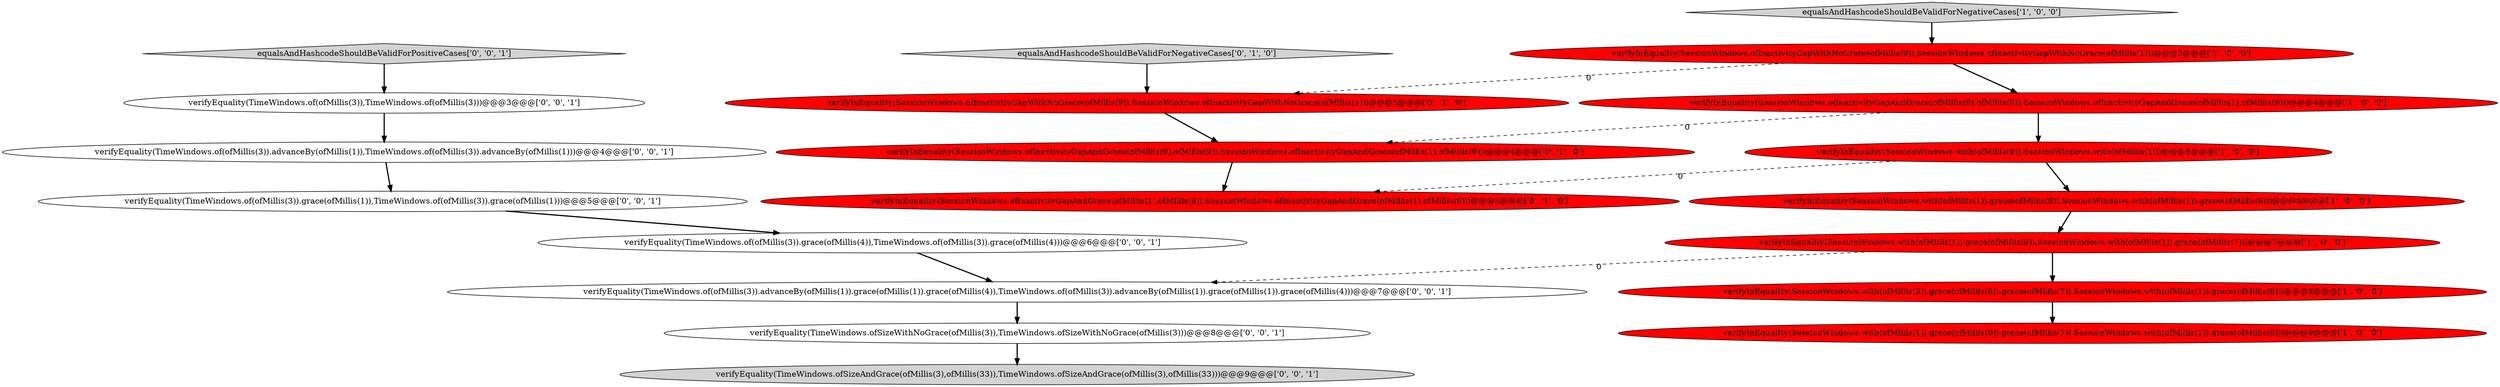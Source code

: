 digraph {
2 [style = filled, label = "verifyInEquality(SessionWindows.with(ofMillis(1)).grace(ofMillis(9)),SessionWindows.with(ofMillis(1)).grace(ofMillis(7)))@@@7@@@['1', '0', '0']", fillcolor = red, shape = ellipse image = "AAA1AAABBB1BBB"];
13 [style = filled, label = "verifyEquality(TimeWindows.of(ofMillis(3)).advanceBy(ofMillis(1)),TimeWindows.of(ofMillis(3)).advanceBy(ofMillis(1)))@@@4@@@['0', '0', '1']", fillcolor = white, shape = ellipse image = "AAA0AAABBB3BBB"];
11 [style = filled, label = "verifyInEquality(SessionWindows.ofInactivityGapAndGrace(ofMillis(1),ofMillis(9)),SessionWindows.ofInactivityGapAndGrace(ofMillis(1),ofMillis(6)))@@@5@@@['0', '1', '0']", fillcolor = red, shape = ellipse image = "AAA1AAABBB2BBB"];
16 [style = filled, label = "verifyEquality(TimeWindows.of(ofMillis(3)).grace(ofMillis(1)),TimeWindows.of(ofMillis(3)).grace(ofMillis(1)))@@@5@@@['0', '0', '1']", fillcolor = white, shape = ellipse image = "AAA0AAABBB3BBB"];
12 [style = filled, label = "verifyEquality(TimeWindows.of(ofMillis(3)).grace(ofMillis(4)),TimeWindows.of(ofMillis(3)).grace(ofMillis(4)))@@@6@@@['0', '0', '1']", fillcolor = white, shape = ellipse image = "AAA0AAABBB3BBB"];
0 [style = filled, label = "verifyInEquality(SessionWindows.with(ofMillis(1)).grace(ofMillis(9)),SessionWindows.with(ofMillis(1)).grace(ofMillis(6)))@@@6@@@['1', '0', '0']", fillcolor = red, shape = ellipse image = "AAA1AAABBB1BBB"];
10 [style = filled, label = "equalsAndHashcodeShouldBeValidForNegativeCases['0', '1', '0']", fillcolor = lightgray, shape = diamond image = "AAA0AAABBB2BBB"];
18 [style = filled, label = "verifyEquality(TimeWindows.of(ofMillis(3)),TimeWindows.of(ofMillis(3)))@@@3@@@['0', '0', '1']", fillcolor = white, shape = ellipse image = "AAA0AAABBB3BBB"];
5 [style = filled, label = "equalsAndHashcodeShouldBeValidForNegativeCases['1', '0', '0']", fillcolor = lightgray, shape = diamond image = "AAA0AAABBB1BBB"];
19 [style = filled, label = "verifyEquality(TimeWindows.ofSizeWithNoGrace(ofMillis(3)),TimeWindows.ofSizeWithNoGrace(ofMillis(3)))@@@8@@@['0', '0', '1']", fillcolor = white, shape = ellipse image = "AAA0AAABBB3BBB"];
9 [style = filled, label = "verifyInEquality(SessionWindows.ofInactivityGapAndGrace(ofMillis(9),ofMillis(9)),SessionWindows.ofInactivityGapAndGrace(ofMillis(1),ofMillis(9)))@@@4@@@['0', '1', '0']", fillcolor = red, shape = ellipse image = "AAA1AAABBB2BBB"];
14 [style = filled, label = "verifyEquality(TimeWindows.ofSizeAndGrace(ofMillis(3),ofMillis(33)),TimeWindows.ofSizeAndGrace(ofMillis(3),ofMillis(33)))@@@9@@@['0', '0', '1']", fillcolor = lightgray, shape = ellipse image = "AAA0AAABBB3BBB"];
3 [style = filled, label = "verifyInEquality(SessionWindows.ofInactivityGapWithNoGrace(ofMillis(9)),SessionWindows.ofInactivityGapWithNoGrace(ofMillis(1)))@@@3@@@['1', '0', '0']", fillcolor = red, shape = ellipse image = "AAA1AAABBB1BBB"];
1 [style = filled, label = "verifyInEquality(SessionWindows.with(ofMillis(9)),SessionWindows.with(ofMillis(1)))@@@5@@@['1', '0', '0']", fillcolor = red, shape = ellipse image = "AAA1AAABBB1BBB"];
4 [style = filled, label = "verifyInEquality(SessionWindows.with(ofMillis(2)).grace(ofMillis(6)).grace(ofMillis(7)),SessionWindows.with(ofMillis(1)).grace(ofMillis(6)))@@@8@@@['1', '0', '0']", fillcolor = red, shape = ellipse image = "AAA1AAABBB1BBB"];
17 [style = filled, label = "verifyEquality(TimeWindows.of(ofMillis(3)).advanceBy(ofMillis(1)).grace(ofMillis(1)).grace(ofMillis(4)),TimeWindows.of(ofMillis(3)).advanceBy(ofMillis(1)).grace(ofMillis(1)).grace(ofMillis(4)))@@@7@@@['0', '0', '1']", fillcolor = white, shape = ellipse image = "AAA0AAABBB3BBB"];
8 [style = filled, label = "verifyInEquality(SessionWindows.ofInactivityGapWithNoGrace(ofMillis(9)),SessionWindows.ofInactivityGapWithNoGrace(ofMillis(1)))@@@3@@@['0', '1', '0']", fillcolor = red, shape = ellipse image = "AAA1AAABBB2BBB"];
7 [style = filled, label = "verifyInEquality(SessionWindows.ofInactivityGapAndGrace(ofMillis(9),ofMillis(9)),SessionWindows.ofInactivityGapAndGrace(ofMillis(1),ofMillis(9)))@@@4@@@['1', '0', '0']", fillcolor = red, shape = ellipse image = "AAA1AAABBB1BBB"];
6 [style = filled, label = "verifyInEquality(SessionWindows.with(ofMillis(1)).grace(ofMillis(0)).grace(ofMillis(7)),SessionWindows.with(ofMillis(1)).grace(ofMillis(6)))@@@9@@@['1', '0', '0']", fillcolor = red, shape = ellipse image = "AAA1AAABBB1BBB"];
15 [style = filled, label = "equalsAndHashcodeShouldBeValidForPositiveCases['0', '0', '1']", fillcolor = lightgray, shape = diamond image = "AAA0AAABBB3BBB"];
5->3 [style = bold, label=""];
7->1 [style = bold, label=""];
9->11 [style = bold, label=""];
4->6 [style = bold, label=""];
0->2 [style = bold, label=""];
12->17 [style = bold, label=""];
1->0 [style = bold, label=""];
2->17 [style = dashed, label="0"];
2->4 [style = bold, label=""];
15->18 [style = bold, label=""];
13->16 [style = bold, label=""];
17->19 [style = bold, label=""];
19->14 [style = bold, label=""];
10->8 [style = bold, label=""];
3->7 [style = bold, label=""];
7->9 [style = dashed, label="0"];
1->11 [style = dashed, label="0"];
8->9 [style = bold, label=""];
18->13 [style = bold, label=""];
3->8 [style = dashed, label="0"];
16->12 [style = bold, label=""];
}
